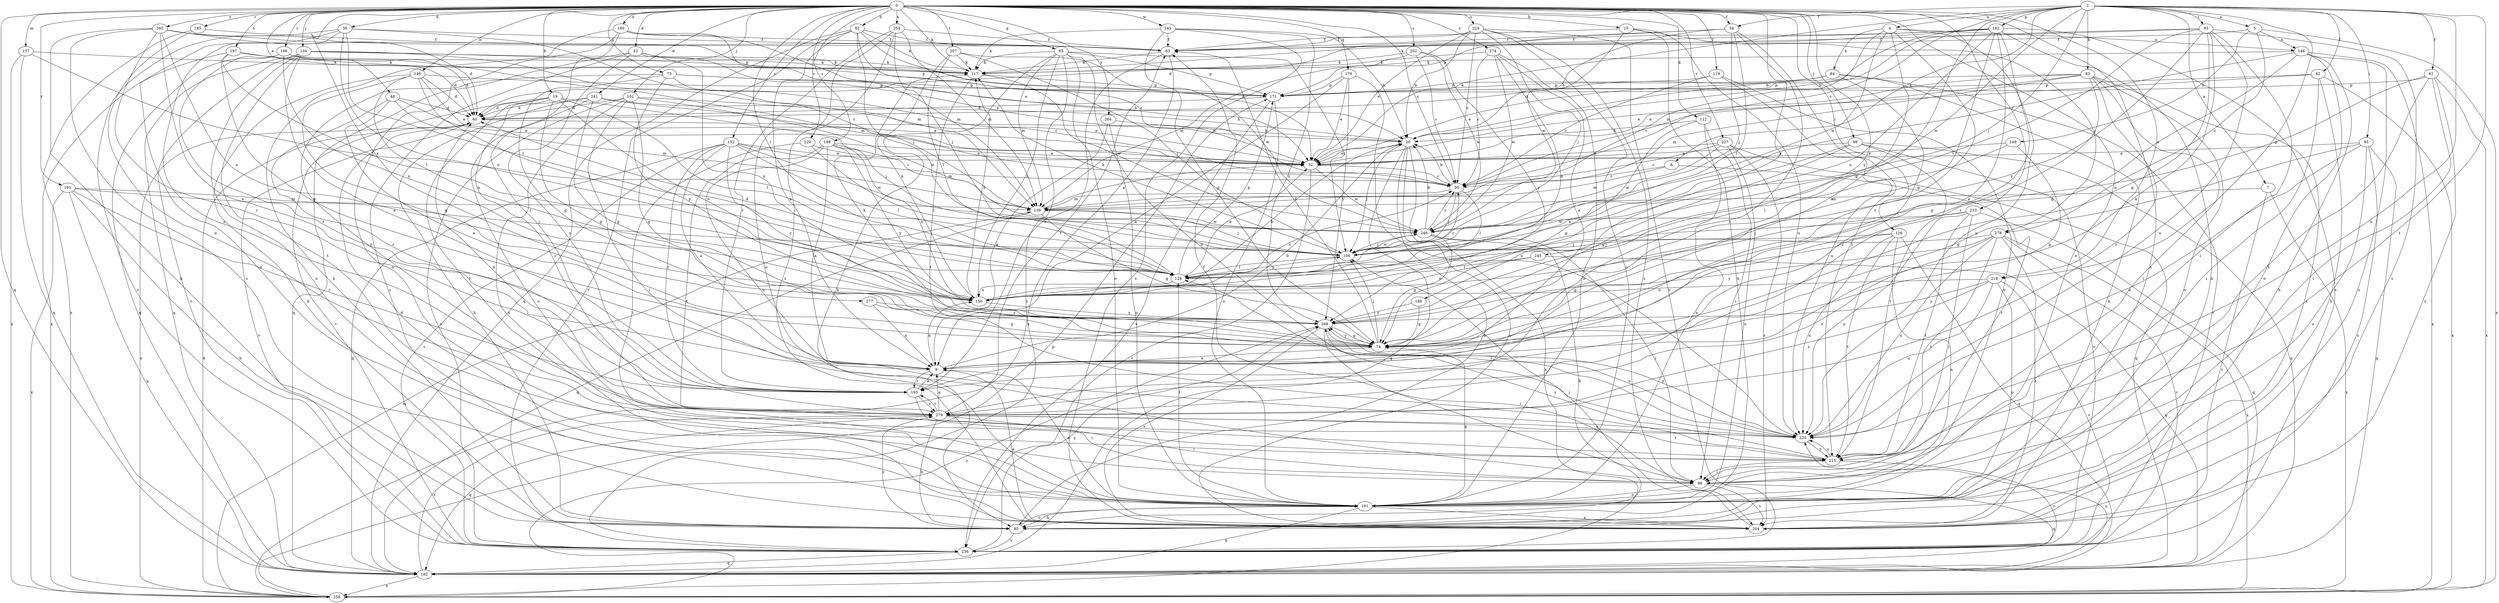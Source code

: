 strict digraph  {
0;
2;
4;
5;
7;
8;
9;
15;
19;
20;
30;
32;
36;
40;
48;
52;
54;
61;
62;
63;
65;
73;
74;
82;
83;
84;
85;
93;
95;
96;
98;
101;
104;
106;
112;
117;
119;
126;
128;
137;
139;
146;
148;
149;
150;
152;
160;
161;
162;
171;
176;
182;
185;
188;
191;
193;
196;
197;
198;
202;
204;
207;
215;
218;
224;
225;
227;
229;
233;
236;
241;
243;
245;
246;
254;
258;
260;
264;
268;
274;
277;
278;
279;
0 -> 15  [label=b];
0 -> 19  [label=b];
0 -> 30  [label=c];
0 -> 32  [label=d];
0 -> 36  [label=d];
0 -> 48  [label=e];
0 -> 54  [label=f];
0 -> 65  [label=g];
0 -> 73  [label=g];
0 -> 82  [label=h];
0 -> 98  [label=j];
0 -> 101  [label=j];
0 -> 104  [label=j];
0 -> 112  [label=k];
0 -> 117  [label=k];
0 -> 119  [label=l];
0 -> 126  [label=l];
0 -> 128  [label=l];
0 -> 137  [label=m];
0 -> 146  [label=n];
0 -> 152  [label=o];
0 -> 160  [label=o];
0 -> 161  [label=o];
0 -> 176  [label=q];
0 -> 182  [label=q];
0 -> 185  [label=r];
0 -> 188  [label=r];
0 -> 191  [label=r];
0 -> 196  [label=s];
0 -> 197  [label=s];
0 -> 198  [label=s];
0 -> 202  [label=s];
0 -> 204  [label=s];
0 -> 207  [label=t];
0 -> 218  [label=u];
0 -> 224  [label=u];
0 -> 227  [label=v];
0 -> 229  [label=v];
0 -> 233  [label=v];
0 -> 241  [label=w];
0 -> 243  [label=w];
0 -> 254  [label=x];
0 -> 260  [label=y];
0 -> 264  [label=y];
0 -> 268  [label=y];
0 -> 274  [label=z];
0 -> 277  [label=z];
2 -> 4  [label=a];
2 -> 5  [label=a];
2 -> 7  [label=a];
2 -> 8  [label=a];
2 -> 30  [label=c];
2 -> 52  [label=e];
2 -> 54  [label=f];
2 -> 61  [label=f];
2 -> 62  [label=f];
2 -> 74  [label=g];
2 -> 83  [label=h];
2 -> 93  [label=i];
2 -> 95  [label=i];
2 -> 106  [label=j];
2 -> 162  [label=p];
2 -> 215  [label=t];
2 -> 225  [label=u];
2 -> 245  [label=w];
2 -> 218  [label=p];
4 -> 9  [label=a];
4 -> 84  [label=h];
4 -> 139  [label=m];
4 -> 148  [label=n];
4 -> 193  [label=r];
4 -> 225  [label=u];
4 -> 246  [label=w];
5 -> 63  [label=f];
5 -> 148  [label=n];
5 -> 149  [label=n];
5 -> 258  [label=x];
5 -> 278  [label=z];
7 -> 139  [label=m];
7 -> 236  [label=v];
7 -> 258  [label=x];
8 -> 30  [label=c];
8 -> 139  [label=m];
8 -> 215  [label=t];
9 -> 20  [label=b];
9 -> 150  [label=n];
9 -> 193  [label=r];
15 -> 63  [label=f];
15 -> 85  [label=h];
15 -> 225  [label=u];
15 -> 246  [label=w];
15 -> 278  [label=z];
19 -> 40  [label=d];
19 -> 74  [label=g];
19 -> 106  [label=j];
19 -> 128  [label=l];
19 -> 150  [label=n];
19 -> 215  [label=t];
19 -> 236  [label=v];
19 -> 279  [label=z];
20 -> 52  [label=e];
20 -> 85  [label=h];
20 -> 106  [label=j];
20 -> 182  [label=q];
20 -> 204  [label=s];
20 -> 258  [label=x];
30 -> 20  [label=b];
30 -> 106  [label=j];
30 -> 128  [label=l];
30 -> 139  [label=m];
32 -> 52  [label=e];
32 -> 117  [label=k];
32 -> 150  [label=n];
32 -> 182  [label=q];
32 -> 204  [label=s];
32 -> 279  [label=z];
36 -> 63  [label=f];
36 -> 128  [label=l];
36 -> 139  [label=m];
36 -> 150  [label=n];
36 -> 161  [label=o];
36 -> 236  [label=v];
36 -> 279  [label=z];
40 -> 20  [label=b];
40 -> 236  [label=v];
40 -> 258  [label=x];
48 -> 9  [label=a];
48 -> 40  [label=d];
48 -> 52  [label=e];
48 -> 139  [label=m];
48 -> 193  [label=r];
52 -> 30  [label=c];
52 -> 236  [label=v];
52 -> 246  [label=w];
54 -> 20  [label=b];
54 -> 40  [label=d];
54 -> 63  [label=f];
54 -> 106  [label=j];
54 -> 128  [label=l];
54 -> 215  [label=t];
54 -> 279  [label=z];
61 -> 96  [label=i];
61 -> 150  [label=n];
61 -> 171  [label=p];
61 -> 204  [label=s];
61 -> 215  [label=t];
61 -> 258  [label=x];
62 -> 52  [label=e];
62 -> 85  [label=h];
62 -> 96  [label=i];
62 -> 171  [label=p];
62 -> 258  [label=x];
63 -> 117  [label=k];
63 -> 193  [label=r];
63 -> 258  [label=x];
65 -> 85  [label=h];
65 -> 106  [label=j];
65 -> 117  [label=k];
65 -> 139  [label=m];
65 -> 150  [label=n];
65 -> 161  [label=o];
65 -> 171  [label=p];
65 -> 225  [label=u];
65 -> 236  [label=v];
73 -> 20  [label=b];
73 -> 30  [label=c];
73 -> 74  [label=g];
73 -> 171  [label=p];
73 -> 268  [label=y];
73 -> 279  [label=z];
74 -> 9  [label=a];
74 -> 63  [label=f];
74 -> 106  [label=j];
74 -> 117  [label=k];
74 -> 268  [label=y];
82 -> 9  [label=a];
82 -> 30  [label=c];
82 -> 52  [label=e];
82 -> 63  [label=f];
82 -> 106  [label=j];
82 -> 117  [label=k];
82 -> 182  [label=q];
82 -> 236  [label=v];
83 -> 30  [label=c];
83 -> 52  [label=e];
83 -> 74  [label=g];
83 -> 96  [label=i];
83 -> 139  [label=m];
83 -> 161  [label=o];
83 -> 171  [label=p];
83 -> 204  [label=s];
83 -> 279  [label=z];
84 -> 40  [label=d];
84 -> 52  [label=e];
84 -> 85  [label=h];
84 -> 171  [label=p];
84 -> 236  [label=v];
84 -> 279  [label=z];
85 -> 161  [label=o];
85 -> 236  [label=v];
85 -> 279  [label=z];
93 -> 9  [label=a];
93 -> 20  [label=b];
93 -> 63  [label=f];
93 -> 74  [label=g];
93 -> 96  [label=i];
93 -> 128  [label=l];
93 -> 204  [label=s];
93 -> 225  [label=u];
93 -> 268  [label=y];
95 -> 52  [label=e];
95 -> 74  [label=g];
95 -> 161  [label=o];
95 -> 182  [label=q];
95 -> 204  [label=s];
95 -> 225  [label=u];
96 -> 63  [label=f];
96 -> 161  [label=o];
96 -> 182  [label=q];
96 -> 204  [label=s];
98 -> 52  [label=e];
98 -> 74  [label=g];
98 -> 150  [label=n];
98 -> 182  [label=q];
98 -> 215  [label=t];
98 -> 236  [label=v];
101 -> 40  [label=d];
101 -> 52  [label=e];
101 -> 74  [label=g];
101 -> 96  [label=i];
101 -> 204  [label=s];
101 -> 236  [label=v];
101 -> 246  [label=w];
104 -> 9  [label=a];
104 -> 30  [label=c];
104 -> 117  [label=k];
104 -> 161  [label=o];
104 -> 171  [label=p];
104 -> 182  [label=q];
104 -> 215  [label=t];
104 -> 236  [label=v];
106 -> 117  [label=k];
106 -> 128  [label=l];
106 -> 246  [label=w];
112 -> 20  [label=b];
112 -> 74  [label=g];
112 -> 96  [label=i];
112 -> 161  [label=o];
117 -> 171  [label=p];
117 -> 215  [label=t];
117 -> 246  [label=w];
119 -> 30  [label=c];
119 -> 161  [label=o];
119 -> 171  [label=p];
119 -> 225  [label=u];
126 -> 74  [label=g];
126 -> 106  [label=j];
126 -> 161  [label=o];
126 -> 182  [label=q];
126 -> 215  [label=t];
126 -> 225  [label=u];
128 -> 30  [label=c];
128 -> 40  [label=d];
128 -> 52  [label=e];
128 -> 106  [label=j];
128 -> 150  [label=n];
128 -> 171  [label=p];
137 -> 106  [label=j];
137 -> 117  [label=k];
137 -> 182  [label=q];
137 -> 258  [label=x];
139 -> 52  [label=e];
139 -> 74  [label=g];
139 -> 106  [label=j];
139 -> 182  [label=q];
139 -> 246  [label=w];
146 -> 40  [label=d];
146 -> 52  [label=e];
146 -> 74  [label=g];
146 -> 85  [label=h];
146 -> 128  [label=l];
146 -> 150  [label=n];
146 -> 171  [label=p];
148 -> 74  [label=g];
148 -> 85  [label=h];
148 -> 106  [label=j];
148 -> 117  [label=k];
148 -> 161  [label=o];
148 -> 204  [label=s];
148 -> 258  [label=x];
149 -> 52  [label=e];
149 -> 74  [label=g];
149 -> 128  [label=l];
150 -> 20  [label=b];
150 -> 30  [label=c];
150 -> 117  [label=k];
150 -> 268  [label=y];
152 -> 9  [label=a];
152 -> 30  [label=c];
152 -> 52  [label=e];
152 -> 128  [label=l];
152 -> 182  [label=q];
152 -> 193  [label=r];
152 -> 236  [label=v];
152 -> 246  [label=w];
152 -> 268  [label=y];
160 -> 52  [label=e];
160 -> 63  [label=f];
160 -> 85  [label=h];
160 -> 139  [label=m];
160 -> 161  [label=o];
160 -> 193  [label=r];
161 -> 9  [label=a];
161 -> 40  [label=d];
161 -> 74  [label=g];
161 -> 85  [label=h];
161 -> 128  [label=l];
161 -> 182  [label=q];
161 -> 204  [label=s];
162 -> 9  [label=a];
162 -> 20  [label=b];
162 -> 63  [label=f];
162 -> 74  [label=g];
162 -> 85  [label=h];
162 -> 117  [label=k];
162 -> 150  [label=n];
162 -> 171  [label=p];
162 -> 193  [label=r];
162 -> 236  [label=v];
171 -> 40  [label=d];
171 -> 161  [label=o];
171 -> 236  [label=v];
176 -> 9  [label=a];
176 -> 52  [label=e];
176 -> 171  [label=p];
176 -> 225  [label=u];
176 -> 268  [label=y];
182 -> 225  [label=u];
182 -> 258  [label=x];
182 -> 279  [label=z];
185 -> 63  [label=f];
185 -> 225  [label=u];
185 -> 258  [label=x];
188 -> 74  [label=g];
188 -> 268  [label=y];
191 -> 85  [label=h];
191 -> 106  [label=j];
191 -> 139  [label=m];
191 -> 182  [label=q];
191 -> 193  [label=r];
191 -> 258  [label=x];
193 -> 9  [label=a];
193 -> 96  [label=i];
193 -> 279  [label=z];
196 -> 40  [label=d];
196 -> 117  [label=k];
196 -> 139  [label=m];
196 -> 150  [label=n];
196 -> 182  [label=q];
196 -> 193  [label=r];
197 -> 40  [label=d];
197 -> 74  [label=g];
197 -> 117  [label=k];
197 -> 128  [label=l];
197 -> 258  [label=x];
198 -> 9  [label=a];
198 -> 52  [label=e];
198 -> 139  [label=m];
198 -> 150  [label=n];
198 -> 215  [label=t];
198 -> 225  [label=u];
198 -> 268  [label=y];
202 -> 30  [label=c];
202 -> 117  [label=k];
202 -> 139  [label=m];
202 -> 246  [label=w];
202 -> 268  [label=y];
204 -> 9  [label=a];
204 -> 106  [label=j];
207 -> 106  [label=j];
207 -> 117  [label=k];
207 -> 128  [label=l];
207 -> 150  [label=n];
207 -> 246  [label=w];
215 -> 96  [label=i];
215 -> 225  [label=u];
215 -> 236  [label=v];
215 -> 268  [label=y];
218 -> 150  [label=n];
218 -> 161  [label=o];
218 -> 225  [label=u];
218 -> 236  [label=v];
218 -> 268  [label=y];
218 -> 279  [label=z];
224 -> 20  [label=b];
224 -> 30  [label=c];
224 -> 52  [label=e];
224 -> 63  [label=f];
224 -> 106  [label=j];
224 -> 161  [label=o];
224 -> 204  [label=s];
224 -> 236  [label=v];
225 -> 128  [label=l];
225 -> 215  [label=t];
225 -> 268  [label=y];
227 -> 30  [label=c];
227 -> 52  [label=e];
227 -> 161  [label=o];
227 -> 182  [label=q];
227 -> 204  [label=s];
227 -> 246  [label=w];
229 -> 52  [label=e];
229 -> 96  [label=i];
229 -> 128  [label=l];
233 -> 96  [label=i];
233 -> 106  [label=j];
233 -> 182  [label=q];
233 -> 215  [label=t];
233 -> 225  [label=u];
233 -> 246  [label=w];
236 -> 182  [label=q];
236 -> 268  [label=y];
241 -> 20  [label=b];
241 -> 40  [label=d];
241 -> 52  [label=e];
241 -> 74  [label=g];
241 -> 85  [label=h];
241 -> 161  [label=o];
243 -> 20  [label=b];
243 -> 63  [label=f];
243 -> 74  [label=g];
243 -> 117  [label=k];
243 -> 204  [label=s];
243 -> 268  [label=y];
245 -> 128  [label=l];
245 -> 150  [label=n];
245 -> 182  [label=q];
246 -> 20  [label=b];
246 -> 30  [label=c];
246 -> 74  [label=g];
246 -> 85  [label=h];
246 -> 96  [label=i];
246 -> 106  [label=j];
254 -> 63  [label=f];
254 -> 106  [label=j];
254 -> 139  [label=m];
254 -> 161  [label=o];
254 -> 193  [label=r];
254 -> 204  [label=s];
258 -> 40  [label=d];
258 -> 139  [label=m];
258 -> 171  [label=p];
258 -> 268  [label=y];
260 -> 9  [label=a];
260 -> 40  [label=d];
260 -> 63  [label=f];
260 -> 85  [label=h];
260 -> 150  [label=n];
260 -> 171  [label=p];
260 -> 193  [label=r];
260 -> 204  [label=s];
264 -> 9  [label=a];
264 -> 20  [label=b];
264 -> 161  [label=o];
268 -> 74  [label=g];
268 -> 96  [label=i];
268 -> 204  [label=s];
268 -> 225  [label=u];
274 -> 9  [label=a];
274 -> 30  [label=c];
274 -> 117  [label=k];
274 -> 150  [label=n];
274 -> 161  [label=o];
274 -> 246  [label=w];
277 -> 9  [label=a];
277 -> 74  [label=g];
277 -> 268  [label=y];
278 -> 106  [label=j];
278 -> 204  [label=s];
278 -> 215  [label=t];
278 -> 225  [label=u];
278 -> 236  [label=v];
278 -> 258  [label=x];
278 -> 268  [label=y];
278 -> 279  [label=z];
279 -> 9  [label=a];
279 -> 40  [label=d];
279 -> 63  [label=f];
279 -> 85  [label=h];
279 -> 96  [label=i];
279 -> 182  [label=q];
279 -> 193  [label=r];
279 -> 215  [label=t];
279 -> 225  [label=u];
}
